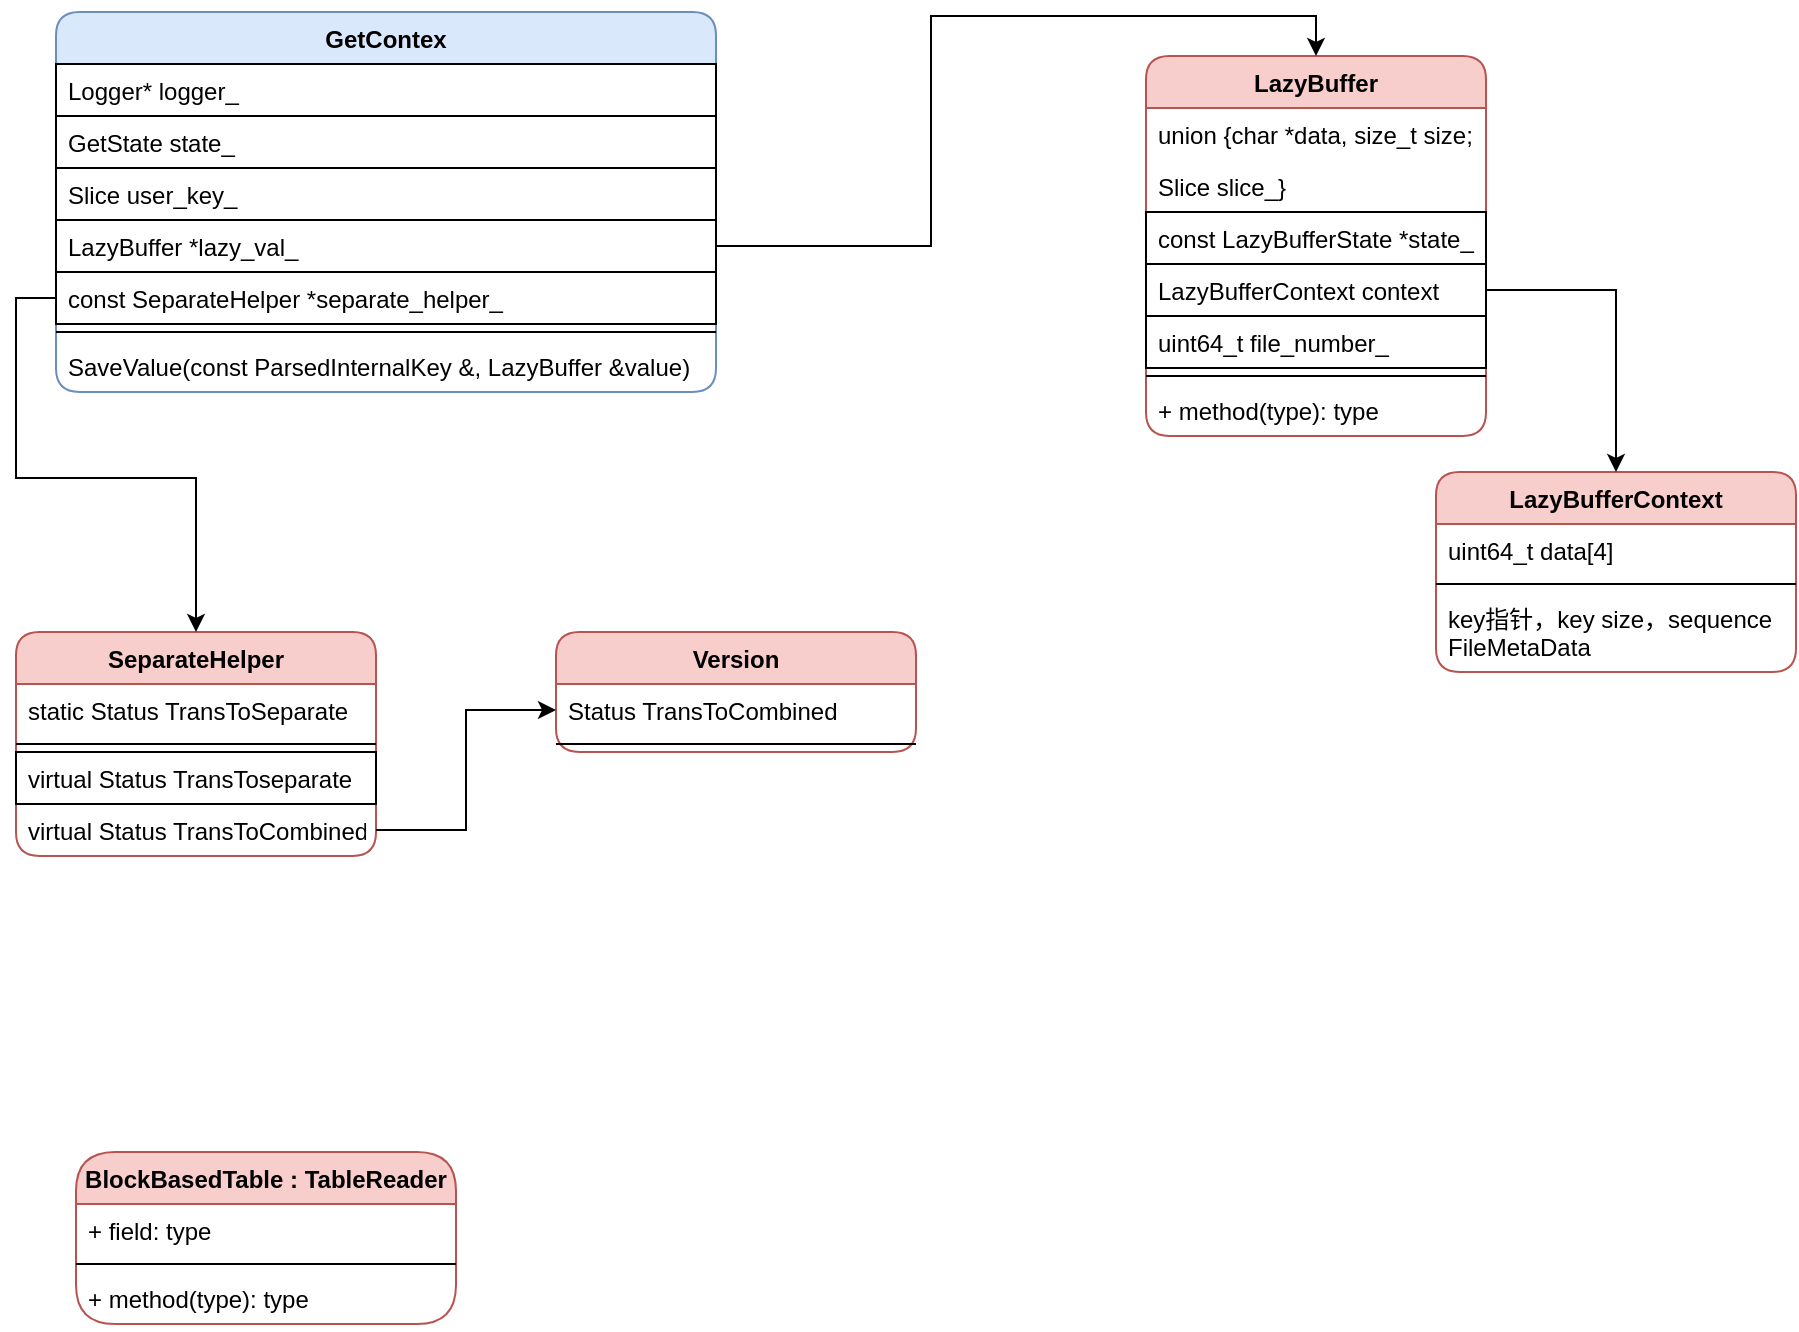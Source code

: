 <mxfile version="20.2.3" type="github">
  <diagram id="C5RBs43oDa-KdzZeNtuy" name="Page-1">
    <mxGraphModel dx="946" dy="557" grid="1" gridSize="10" guides="1" tooltips="1" connect="1" arrows="1" fold="1" page="1" pageScale="1" pageWidth="1169" pageHeight="1654" math="0" shadow="0">
      <root>
        <mxCell id="WIyWlLk6GJQsqaUBKTNV-0" />
        <mxCell id="WIyWlLk6GJQsqaUBKTNV-1" parent="WIyWlLk6GJQsqaUBKTNV-0" />
        <mxCell id="-_zcS78iofU-pJFpT6Ia-0" value="GetContex" style="swimlane;fontStyle=1;align=center;verticalAlign=top;childLayout=stackLayout;horizontal=1;startSize=26;horizontalStack=0;resizeParent=1;resizeParentMax=0;resizeLast=0;collapsible=1;marginBottom=0;fillColor=#dae8fc;strokeColor=#6c8ebf;rounded=1;" parent="WIyWlLk6GJQsqaUBKTNV-1" vertex="1">
          <mxGeometry x="40" y="30" width="330" height="190" as="geometry" />
        </mxCell>
        <mxCell id="-_zcS78iofU-pJFpT6Ia-1" value="Logger* logger_" style="text;strokeColor=default;fillColor=none;align=left;verticalAlign=top;spacingLeft=4;spacingRight=4;overflow=hidden;rotatable=0;points=[[0,0.5],[1,0.5]];portConstraint=eastwest;" parent="-_zcS78iofU-pJFpT6Ia-0" vertex="1">
          <mxGeometry y="26" width="330" height="26" as="geometry" />
        </mxCell>
        <mxCell id="-_zcS78iofU-pJFpT6Ia-4" value="GetState state_" style="text;strokeColor=default;fillColor=none;align=left;verticalAlign=top;spacingLeft=4;spacingRight=4;overflow=hidden;rotatable=0;points=[[0,0.5],[1,0.5]];portConstraint=eastwest;" parent="-_zcS78iofU-pJFpT6Ia-0" vertex="1">
          <mxGeometry y="52" width="330" height="26" as="geometry" />
        </mxCell>
        <mxCell id="-_zcS78iofU-pJFpT6Ia-5" value="Slice user_key_" style="text;strokeColor=default;fillColor=none;align=left;verticalAlign=top;spacingLeft=4;spacingRight=4;overflow=hidden;rotatable=0;points=[[0,0.5],[1,0.5]];portConstraint=eastwest;" parent="-_zcS78iofU-pJFpT6Ia-0" vertex="1">
          <mxGeometry y="78" width="330" height="26" as="geometry" />
        </mxCell>
        <mxCell id="-_zcS78iofU-pJFpT6Ia-6" value="LazyBuffer *lazy_val_" style="text;strokeColor=default;fillColor=none;align=left;verticalAlign=top;spacingLeft=4;spacingRight=4;overflow=hidden;rotatable=0;points=[[0,0.5],[1,0.5]];portConstraint=eastwest;" parent="-_zcS78iofU-pJFpT6Ia-0" vertex="1">
          <mxGeometry y="104" width="330" height="26" as="geometry" />
        </mxCell>
        <mxCell id="-_zcS78iofU-pJFpT6Ia-7" value="const SeparateHelper *separate_helper_" style="text;strokeColor=default;fillColor=none;align=left;verticalAlign=top;spacingLeft=4;spacingRight=4;overflow=hidden;rotatable=0;points=[[0,0.5],[1,0.5]];portConstraint=eastwest;" parent="-_zcS78iofU-pJFpT6Ia-0" vertex="1">
          <mxGeometry y="130" width="330" height="26" as="geometry" />
        </mxCell>
        <mxCell id="-_zcS78iofU-pJFpT6Ia-2" value="" style="line;strokeWidth=1;fillColor=none;align=left;verticalAlign=middle;spacingTop=-1;spacingLeft=3;spacingRight=3;rotatable=0;labelPosition=right;points=[];portConstraint=eastwest;" parent="-_zcS78iofU-pJFpT6Ia-0" vertex="1">
          <mxGeometry y="156" width="330" height="8" as="geometry" />
        </mxCell>
        <mxCell id="-_zcS78iofU-pJFpT6Ia-3" value="SaveValue(const ParsedInternalKey &amp;, LazyBuffer &amp;value)" style="text;strokeColor=none;fillColor=none;align=left;verticalAlign=top;spacingLeft=4;spacingRight=4;overflow=hidden;rotatable=0;points=[[0,0.5],[1,0.5]];portConstraint=eastwest;" parent="-_zcS78iofU-pJFpT6Ia-0" vertex="1">
          <mxGeometry y="164" width="330" height="26" as="geometry" />
        </mxCell>
        <mxCell id="-_zcS78iofU-pJFpT6Ia-8" value="LazyBuffer" style="swimlane;fontStyle=1;align=center;verticalAlign=top;childLayout=stackLayout;horizontal=1;startSize=26;horizontalStack=0;resizeParent=1;resizeParentMax=0;resizeLast=0;collapsible=1;marginBottom=0;rounded=1;strokeColor=#b85450;fillColor=#f8cecc;" parent="WIyWlLk6GJQsqaUBKTNV-1" vertex="1">
          <mxGeometry x="585" y="52" width="170" height="190" as="geometry" />
        </mxCell>
        <mxCell id="-_zcS78iofU-pJFpT6Ia-9" value="union {char *data, size_t size;" style="text;strokeColor=none;fillColor=none;align=left;verticalAlign=top;spacingLeft=4;spacingRight=4;overflow=hidden;rotatable=0;points=[[0,0.5],[1,0.5]];portConstraint=eastwest;rounded=1;" parent="-_zcS78iofU-pJFpT6Ia-8" vertex="1">
          <mxGeometry y="26" width="170" height="26" as="geometry" />
        </mxCell>
        <mxCell id="-_zcS78iofU-pJFpT6Ia-12" value="Slice slice_}" style="text;strokeColor=none;fillColor=none;align=left;verticalAlign=top;spacingLeft=4;spacingRight=4;overflow=hidden;rotatable=0;points=[[0,0.5],[1,0.5]];portConstraint=eastwest;rounded=1;" parent="-_zcS78iofU-pJFpT6Ia-8" vertex="1">
          <mxGeometry y="52" width="170" height="26" as="geometry" />
        </mxCell>
        <mxCell id="-_zcS78iofU-pJFpT6Ia-13" value="const LazyBufferState *state_" style="text;strokeColor=default;fillColor=none;align=left;verticalAlign=top;spacingLeft=4;spacingRight=4;overflow=hidden;rotatable=0;points=[[0,0.5],[1,0.5]];portConstraint=eastwest;rounded=0;" parent="-_zcS78iofU-pJFpT6Ia-8" vertex="1">
          <mxGeometry y="78" width="170" height="26" as="geometry" />
        </mxCell>
        <mxCell id="-_zcS78iofU-pJFpT6Ia-14" value="LazyBufferContext context" style="text;strokeColor=default;fillColor=none;align=left;verticalAlign=top;spacingLeft=4;spacingRight=4;overflow=hidden;rotatable=0;points=[[0,0.5],[1,0.5]];portConstraint=eastwest;rounded=0;" parent="-_zcS78iofU-pJFpT6Ia-8" vertex="1">
          <mxGeometry y="104" width="170" height="26" as="geometry" />
        </mxCell>
        <mxCell id="-_zcS78iofU-pJFpT6Ia-15" value="uint64_t file_number_" style="text;strokeColor=default;fillColor=none;align=left;verticalAlign=top;spacingLeft=4;spacingRight=4;overflow=hidden;rotatable=0;points=[[0,0.5],[1,0.5]];portConstraint=eastwest;rounded=0;" parent="-_zcS78iofU-pJFpT6Ia-8" vertex="1">
          <mxGeometry y="130" width="170" height="26" as="geometry" />
        </mxCell>
        <mxCell id="-_zcS78iofU-pJFpT6Ia-10" value="" style="line;strokeWidth=1;fillColor=none;align=left;verticalAlign=middle;spacingTop=-1;spacingLeft=3;spacingRight=3;rotatable=0;labelPosition=right;points=[];portConstraint=eastwest;rounded=1;" parent="-_zcS78iofU-pJFpT6Ia-8" vertex="1">
          <mxGeometry y="156" width="170" height="8" as="geometry" />
        </mxCell>
        <mxCell id="-_zcS78iofU-pJFpT6Ia-11" value="+ method(type): type" style="text;strokeColor=none;fillColor=none;align=left;verticalAlign=top;spacingLeft=4;spacingRight=4;overflow=hidden;rotatable=0;points=[[0,0.5],[1,0.5]];portConstraint=eastwest;rounded=1;" parent="-_zcS78iofU-pJFpT6Ia-8" vertex="1">
          <mxGeometry y="164" width="170" height="26" as="geometry" />
        </mxCell>
        <mxCell id="-_zcS78iofU-pJFpT6Ia-16" style="edgeStyle=orthogonalEdgeStyle;rounded=0;orthogonalLoop=1;jettySize=auto;html=1;exitX=1;exitY=0.5;exitDx=0;exitDy=0;entryX=0.5;entryY=0;entryDx=0;entryDy=0;" parent="WIyWlLk6GJQsqaUBKTNV-1" source="-_zcS78iofU-pJFpT6Ia-6" target="-_zcS78iofU-pJFpT6Ia-8" edge="1">
          <mxGeometry relative="1" as="geometry" />
        </mxCell>
        <mxCell id="-_zcS78iofU-pJFpT6Ia-17" value="BlockBasedTable : TableReader" style="swimlane;fontStyle=1;align=center;verticalAlign=top;childLayout=stackLayout;horizontal=1;startSize=26;horizontalStack=0;resizeParent=1;resizeParentMax=0;resizeLast=0;collapsible=1;marginBottom=0;rounded=1;strokeColor=#b85450;fillColor=#f8cecc;arcSize=25;" parent="WIyWlLk6GJQsqaUBKTNV-1" vertex="1">
          <mxGeometry x="50" y="600" width="190" height="86" as="geometry" />
        </mxCell>
        <mxCell id="-_zcS78iofU-pJFpT6Ia-18" value="+ field: type" style="text;strokeColor=none;fillColor=none;align=left;verticalAlign=top;spacingLeft=4;spacingRight=4;overflow=hidden;rotatable=0;points=[[0,0.5],[1,0.5]];portConstraint=eastwest;rounded=0;" parent="-_zcS78iofU-pJFpT6Ia-17" vertex="1">
          <mxGeometry y="26" width="190" height="26" as="geometry" />
        </mxCell>
        <mxCell id="-_zcS78iofU-pJFpT6Ia-19" value="" style="line;strokeWidth=1;fillColor=none;align=left;verticalAlign=middle;spacingTop=-1;spacingLeft=3;spacingRight=3;rotatable=0;labelPosition=right;points=[];portConstraint=eastwest;rounded=0;" parent="-_zcS78iofU-pJFpT6Ia-17" vertex="1">
          <mxGeometry y="52" width="190" height="8" as="geometry" />
        </mxCell>
        <mxCell id="-_zcS78iofU-pJFpT6Ia-20" value="+ method(type): type" style="text;strokeColor=none;fillColor=none;align=left;verticalAlign=top;spacingLeft=4;spacingRight=4;overflow=hidden;rotatable=0;points=[[0,0.5],[1,0.5]];portConstraint=eastwest;rounded=0;" parent="-_zcS78iofU-pJFpT6Ia-17" vertex="1">
          <mxGeometry y="60" width="190" height="26" as="geometry" />
        </mxCell>
        <mxCell id="-_zcS78iofU-pJFpT6Ia-21" value="LazyBufferContext" style="swimlane;fontStyle=1;align=center;verticalAlign=top;childLayout=stackLayout;horizontal=1;startSize=26;horizontalStack=0;resizeParent=1;resizeParentMax=0;resizeLast=0;collapsible=1;marginBottom=0;rounded=1;strokeColor=#b85450;fillColor=#f8cecc;" parent="WIyWlLk6GJQsqaUBKTNV-1" vertex="1">
          <mxGeometry x="730" y="260" width="180" height="100" as="geometry" />
        </mxCell>
        <mxCell id="-_zcS78iofU-pJFpT6Ia-22" value="uint64_t data[4]" style="text;strokeColor=none;fillColor=none;align=left;verticalAlign=top;spacingLeft=4;spacingRight=4;overflow=hidden;rotatable=0;points=[[0,0.5],[1,0.5]];portConstraint=eastwest;rounded=0;" parent="-_zcS78iofU-pJFpT6Ia-21" vertex="1">
          <mxGeometry y="26" width="180" height="26" as="geometry" />
        </mxCell>
        <mxCell id="-_zcS78iofU-pJFpT6Ia-23" value="" style="line;strokeWidth=1;fillColor=none;align=left;verticalAlign=middle;spacingTop=-1;spacingLeft=3;spacingRight=3;rotatable=0;labelPosition=right;points=[];portConstraint=eastwest;rounded=0;" parent="-_zcS78iofU-pJFpT6Ia-21" vertex="1">
          <mxGeometry y="52" width="180" height="8" as="geometry" />
        </mxCell>
        <mxCell id="-_zcS78iofU-pJFpT6Ia-24" value="key指针，key size，sequence&#xa;FileMetaData" style="text;strokeColor=none;fillColor=none;align=left;verticalAlign=top;spacingLeft=4;spacingRight=4;overflow=hidden;rotatable=0;points=[[0,0.5],[1,0.5]];portConstraint=eastwest;rounded=0;" parent="-_zcS78iofU-pJFpT6Ia-21" vertex="1">
          <mxGeometry y="60" width="180" height="40" as="geometry" />
        </mxCell>
        <mxCell id="-_zcS78iofU-pJFpT6Ia-25" style="edgeStyle=orthogonalEdgeStyle;rounded=0;orthogonalLoop=1;jettySize=auto;html=1;exitX=1;exitY=0.5;exitDx=0;exitDy=0;entryX=0.5;entryY=0;entryDx=0;entryDy=0;" parent="WIyWlLk6GJQsqaUBKTNV-1" source="-_zcS78iofU-pJFpT6Ia-14" target="-_zcS78iofU-pJFpT6Ia-21" edge="1">
          <mxGeometry relative="1" as="geometry" />
        </mxCell>
        <mxCell id="-_zcS78iofU-pJFpT6Ia-30" value="SeparateHelper" style="swimlane;fontStyle=1;align=center;verticalAlign=top;childLayout=stackLayout;horizontal=1;startSize=26;horizontalStack=0;resizeParent=1;resizeParentMax=0;resizeLast=0;collapsible=1;marginBottom=0;rounded=1;strokeColor=#b85450;fillColor=#f8cecc;" parent="WIyWlLk6GJQsqaUBKTNV-1" vertex="1">
          <mxGeometry x="20" y="340" width="180" height="112" as="geometry" />
        </mxCell>
        <mxCell id="-_zcS78iofU-pJFpT6Ia-31" value="static Status TransToSeparate" style="text;strokeColor=none;fillColor=none;align=left;verticalAlign=top;spacingLeft=4;spacingRight=4;overflow=hidden;rotatable=0;points=[[0,0.5],[1,0.5]];portConstraint=eastwest;rounded=1;" parent="-_zcS78iofU-pJFpT6Ia-30" vertex="1">
          <mxGeometry y="26" width="180" height="26" as="geometry" />
        </mxCell>
        <mxCell id="-_zcS78iofU-pJFpT6Ia-32" value="" style="line;strokeWidth=1;fillColor=none;align=left;verticalAlign=middle;spacingTop=-1;spacingLeft=3;spacingRight=3;rotatable=0;labelPosition=right;points=[];portConstraint=eastwest;rounded=1;" parent="-_zcS78iofU-pJFpT6Ia-30" vertex="1">
          <mxGeometry y="52" width="180" height="8" as="geometry" />
        </mxCell>
        <mxCell id="-_zcS78iofU-pJFpT6Ia-33" value="virtual Status TransToseparate" style="text;strokeColor=default;fillColor=none;align=left;verticalAlign=top;spacingLeft=4;spacingRight=4;overflow=hidden;rotatable=0;points=[[0,0.5],[1,0.5]];portConstraint=eastwest;rounded=0;" parent="-_zcS78iofU-pJFpT6Ia-30" vertex="1">
          <mxGeometry y="60" width="180" height="26" as="geometry" />
        </mxCell>
        <mxCell id="-_zcS78iofU-pJFpT6Ia-34" value="virtual Status TransToCombined" style="text;strokeColor=none;fillColor=none;align=left;verticalAlign=top;spacingLeft=4;spacingRight=4;overflow=hidden;rotatable=0;points=[[0,0.5],[1,0.5]];portConstraint=eastwest;rounded=0;" parent="-_zcS78iofU-pJFpT6Ia-30" vertex="1">
          <mxGeometry y="86" width="180" height="26" as="geometry" />
        </mxCell>
        <mxCell id="-_zcS78iofU-pJFpT6Ia-40" value="Version" style="swimlane;fontStyle=1;align=center;verticalAlign=top;childLayout=stackLayout;horizontal=1;startSize=26;horizontalStack=0;resizeParent=1;resizeParentMax=0;resizeLast=0;collapsible=1;marginBottom=0;rounded=1;strokeColor=#b85450;fillColor=#f8cecc;" parent="WIyWlLk6GJQsqaUBKTNV-1" vertex="1">
          <mxGeometry x="290" y="340" width="180" height="60" as="geometry" />
        </mxCell>
        <mxCell id="-_zcS78iofU-pJFpT6Ia-41" value="Status TransToCombined" style="text;strokeColor=none;fillColor=none;align=left;verticalAlign=top;spacingLeft=4;spacingRight=4;overflow=hidden;rotatable=0;points=[[0,0.5],[1,0.5]];portConstraint=eastwest;rounded=1;" parent="-_zcS78iofU-pJFpT6Ia-40" vertex="1">
          <mxGeometry y="26" width="180" height="26" as="geometry" />
        </mxCell>
        <mxCell id="-_zcS78iofU-pJFpT6Ia-42" value="" style="line;strokeWidth=1;fillColor=none;align=left;verticalAlign=middle;spacingTop=-1;spacingLeft=3;spacingRight=3;rotatable=0;labelPosition=right;points=[];portConstraint=eastwest;rounded=1;" parent="-_zcS78iofU-pJFpT6Ia-40" vertex="1">
          <mxGeometry y="52" width="180" height="8" as="geometry" />
        </mxCell>
        <mxCell id="-_zcS78iofU-pJFpT6Ia-46" style="edgeStyle=orthogonalEdgeStyle;rounded=0;orthogonalLoop=1;jettySize=auto;html=1;exitX=1;exitY=0.5;exitDx=0;exitDy=0;entryX=0;entryY=0.5;entryDx=0;entryDy=0;" parent="WIyWlLk6GJQsqaUBKTNV-1" source="-_zcS78iofU-pJFpT6Ia-34" target="-_zcS78iofU-pJFpT6Ia-41" edge="1">
          <mxGeometry relative="1" as="geometry" />
        </mxCell>
        <mxCell id="-_zcS78iofU-pJFpT6Ia-47" style="edgeStyle=orthogonalEdgeStyle;rounded=0;orthogonalLoop=1;jettySize=auto;html=1;exitX=0;exitY=0.5;exitDx=0;exitDy=0;entryX=0.5;entryY=0;entryDx=0;entryDy=0;" parent="WIyWlLk6GJQsqaUBKTNV-1" source="-_zcS78iofU-pJFpT6Ia-7" target="-_zcS78iofU-pJFpT6Ia-30" edge="1">
          <mxGeometry relative="1" as="geometry" />
        </mxCell>
      </root>
    </mxGraphModel>
  </diagram>
</mxfile>
